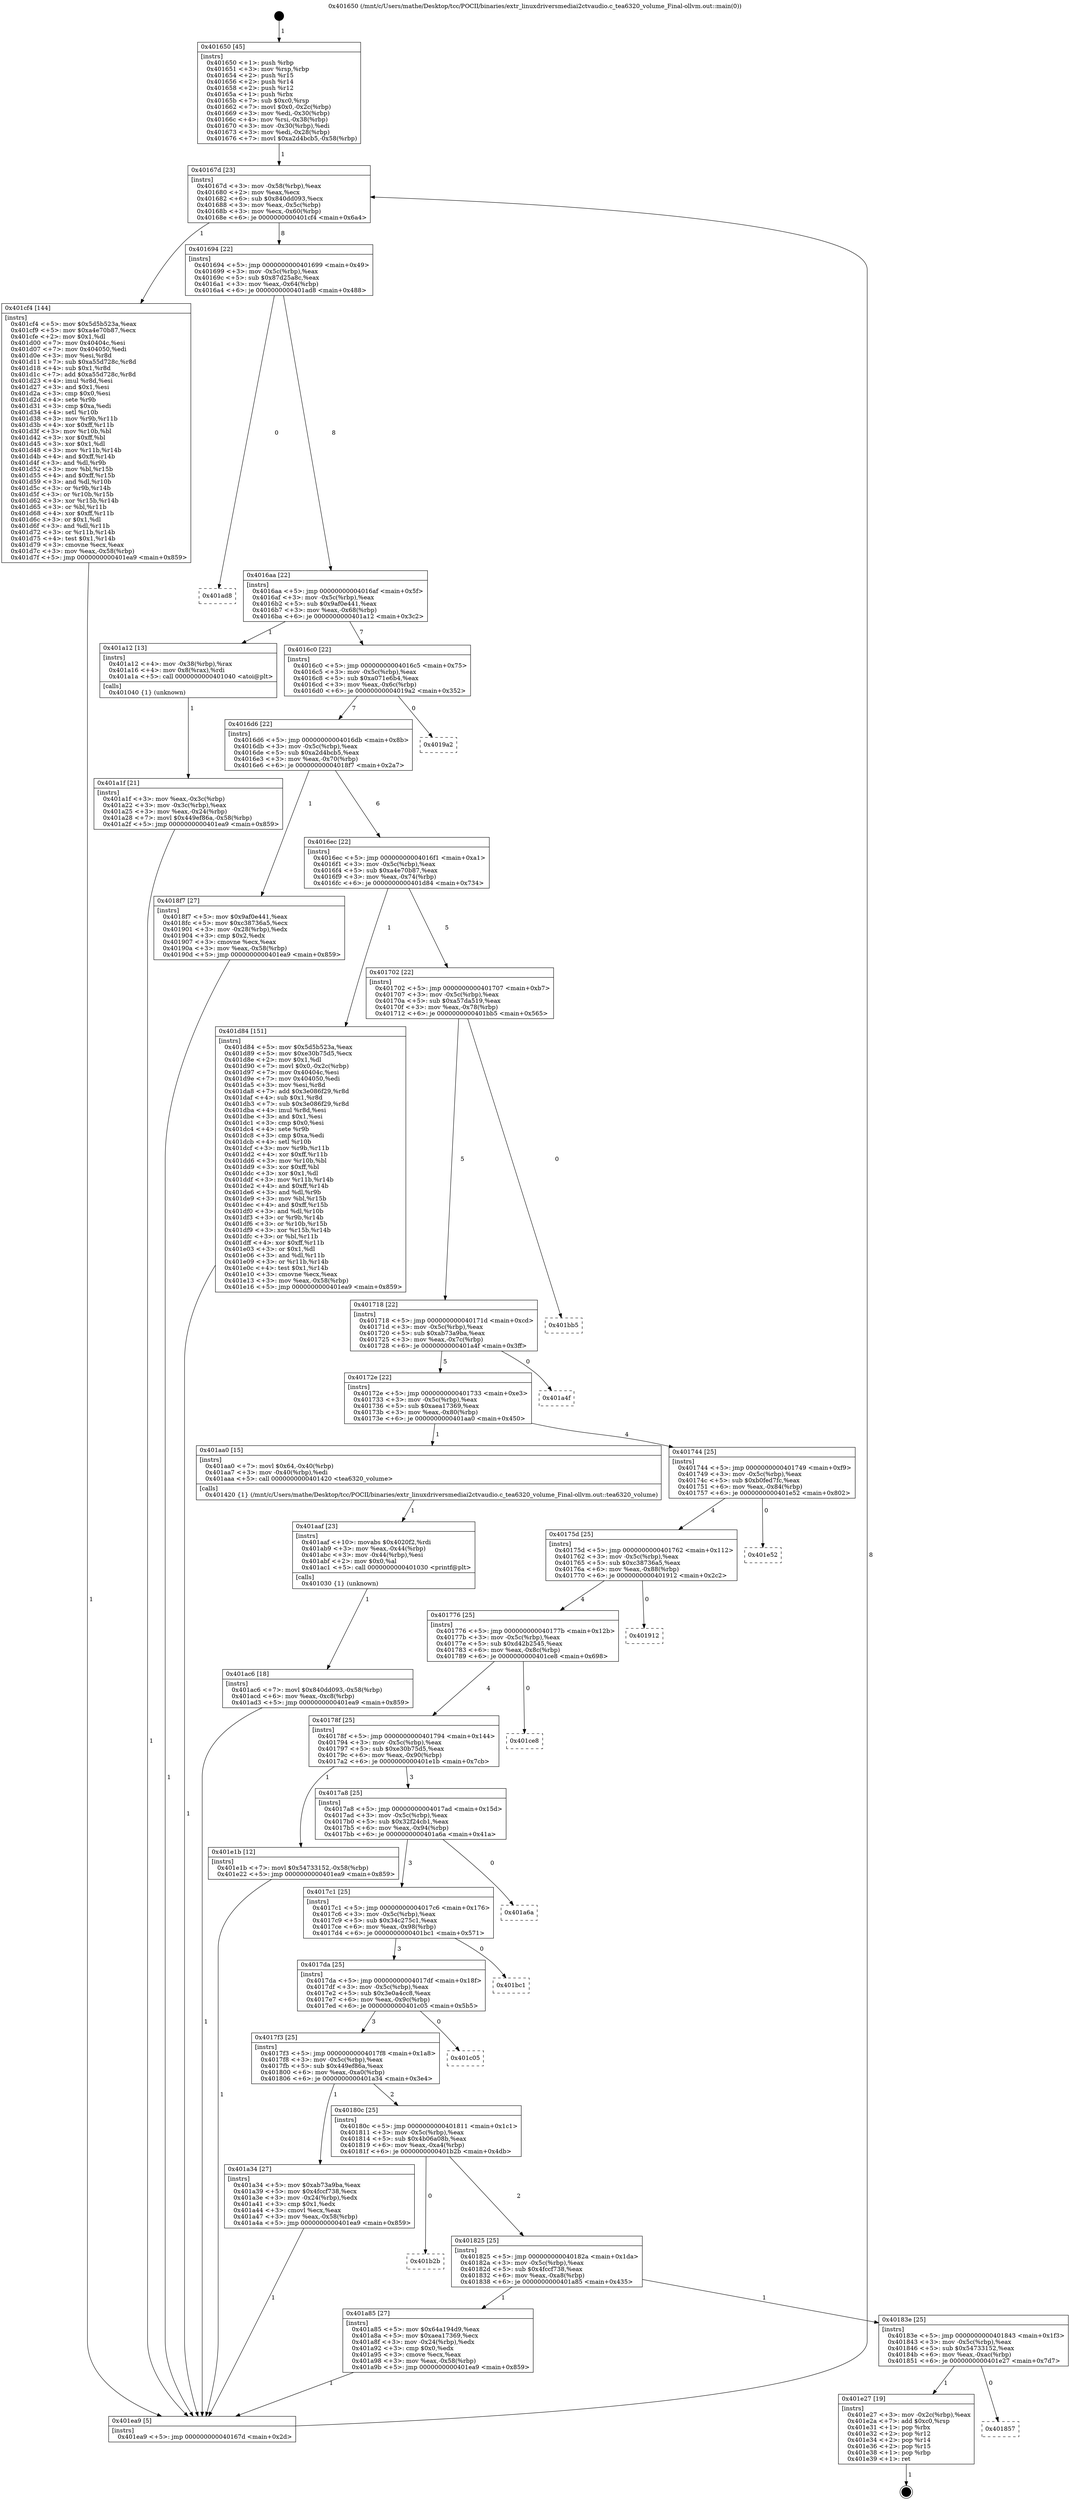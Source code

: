 digraph "0x401650" {
  label = "0x401650 (/mnt/c/Users/mathe/Desktop/tcc/POCII/binaries/extr_linuxdriversmediai2ctvaudio.c_tea6320_volume_Final-ollvm.out::main(0))"
  labelloc = "t"
  node[shape=record]

  Entry [label="",width=0.3,height=0.3,shape=circle,fillcolor=black,style=filled]
  "0x40167d" [label="{
     0x40167d [23]\l
     | [instrs]\l
     &nbsp;&nbsp;0x40167d \<+3\>: mov -0x58(%rbp),%eax\l
     &nbsp;&nbsp;0x401680 \<+2\>: mov %eax,%ecx\l
     &nbsp;&nbsp;0x401682 \<+6\>: sub $0x840dd093,%ecx\l
     &nbsp;&nbsp;0x401688 \<+3\>: mov %eax,-0x5c(%rbp)\l
     &nbsp;&nbsp;0x40168b \<+3\>: mov %ecx,-0x60(%rbp)\l
     &nbsp;&nbsp;0x40168e \<+6\>: je 0000000000401cf4 \<main+0x6a4\>\l
  }"]
  "0x401cf4" [label="{
     0x401cf4 [144]\l
     | [instrs]\l
     &nbsp;&nbsp;0x401cf4 \<+5\>: mov $0x5d5b523a,%eax\l
     &nbsp;&nbsp;0x401cf9 \<+5\>: mov $0xa4e70b87,%ecx\l
     &nbsp;&nbsp;0x401cfe \<+2\>: mov $0x1,%dl\l
     &nbsp;&nbsp;0x401d00 \<+7\>: mov 0x40404c,%esi\l
     &nbsp;&nbsp;0x401d07 \<+7\>: mov 0x404050,%edi\l
     &nbsp;&nbsp;0x401d0e \<+3\>: mov %esi,%r8d\l
     &nbsp;&nbsp;0x401d11 \<+7\>: sub $0xa55d728c,%r8d\l
     &nbsp;&nbsp;0x401d18 \<+4\>: sub $0x1,%r8d\l
     &nbsp;&nbsp;0x401d1c \<+7\>: add $0xa55d728c,%r8d\l
     &nbsp;&nbsp;0x401d23 \<+4\>: imul %r8d,%esi\l
     &nbsp;&nbsp;0x401d27 \<+3\>: and $0x1,%esi\l
     &nbsp;&nbsp;0x401d2a \<+3\>: cmp $0x0,%esi\l
     &nbsp;&nbsp;0x401d2d \<+4\>: sete %r9b\l
     &nbsp;&nbsp;0x401d31 \<+3\>: cmp $0xa,%edi\l
     &nbsp;&nbsp;0x401d34 \<+4\>: setl %r10b\l
     &nbsp;&nbsp;0x401d38 \<+3\>: mov %r9b,%r11b\l
     &nbsp;&nbsp;0x401d3b \<+4\>: xor $0xff,%r11b\l
     &nbsp;&nbsp;0x401d3f \<+3\>: mov %r10b,%bl\l
     &nbsp;&nbsp;0x401d42 \<+3\>: xor $0xff,%bl\l
     &nbsp;&nbsp;0x401d45 \<+3\>: xor $0x1,%dl\l
     &nbsp;&nbsp;0x401d48 \<+3\>: mov %r11b,%r14b\l
     &nbsp;&nbsp;0x401d4b \<+4\>: and $0xff,%r14b\l
     &nbsp;&nbsp;0x401d4f \<+3\>: and %dl,%r9b\l
     &nbsp;&nbsp;0x401d52 \<+3\>: mov %bl,%r15b\l
     &nbsp;&nbsp;0x401d55 \<+4\>: and $0xff,%r15b\l
     &nbsp;&nbsp;0x401d59 \<+3\>: and %dl,%r10b\l
     &nbsp;&nbsp;0x401d5c \<+3\>: or %r9b,%r14b\l
     &nbsp;&nbsp;0x401d5f \<+3\>: or %r10b,%r15b\l
     &nbsp;&nbsp;0x401d62 \<+3\>: xor %r15b,%r14b\l
     &nbsp;&nbsp;0x401d65 \<+3\>: or %bl,%r11b\l
     &nbsp;&nbsp;0x401d68 \<+4\>: xor $0xff,%r11b\l
     &nbsp;&nbsp;0x401d6c \<+3\>: or $0x1,%dl\l
     &nbsp;&nbsp;0x401d6f \<+3\>: and %dl,%r11b\l
     &nbsp;&nbsp;0x401d72 \<+3\>: or %r11b,%r14b\l
     &nbsp;&nbsp;0x401d75 \<+4\>: test $0x1,%r14b\l
     &nbsp;&nbsp;0x401d79 \<+3\>: cmovne %ecx,%eax\l
     &nbsp;&nbsp;0x401d7c \<+3\>: mov %eax,-0x58(%rbp)\l
     &nbsp;&nbsp;0x401d7f \<+5\>: jmp 0000000000401ea9 \<main+0x859\>\l
  }"]
  "0x401694" [label="{
     0x401694 [22]\l
     | [instrs]\l
     &nbsp;&nbsp;0x401694 \<+5\>: jmp 0000000000401699 \<main+0x49\>\l
     &nbsp;&nbsp;0x401699 \<+3\>: mov -0x5c(%rbp),%eax\l
     &nbsp;&nbsp;0x40169c \<+5\>: sub $0x87d25a8c,%eax\l
     &nbsp;&nbsp;0x4016a1 \<+3\>: mov %eax,-0x64(%rbp)\l
     &nbsp;&nbsp;0x4016a4 \<+6\>: je 0000000000401ad8 \<main+0x488\>\l
  }"]
  Exit [label="",width=0.3,height=0.3,shape=circle,fillcolor=black,style=filled,peripheries=2]
  "0x401ad8" [label="{
     0x401ad8\l
  }", style=dashed]
  "0x4016aa" [label="{
     0x4016aa [22]\l
     | [instrs]\l
     &nbsp;&nbsp;0x4016aa \<+5\>: jmp 00000000004016af \<main+0x5f\>\l
     &nbsp;&nbsp;0x4016af \<+3\>: mov -0x5c(%rbp),%eax\l
     &nbsp;&nbsp;0x4016b2 \<+5\>: sub $0x9af0e441,%eax\l
     &nbsp;&nbsp;0x4016b7 \<+3\>: mov %eax,-0x68(%rbp)\l
     &nbsp;&nbsp;0x4016ba \<+6\>: je 0000000000401a12 \<main+0x3c2\>\l
  }"]
  "0x401857" [label="{
     0x401857\l
  }", style=dashed]
  "0x401a12" [label="{
     0x401a12 [13]\l
     | [instrs]\l
     &nbsp;&nbsp;0x401a12 \<+4\>: mov -0x38(%rbp),%rax\l
     &nbsp;&nbsp;0x401a16 \<+4\>: mov 0x8(%rax),%rdi\l
     &nbsp;&nbsp;0x401a1a \<+5\>: call 0000000000401040 \<atoi@plt\>\l
     | [calls]\l
     &nbsp;&nbsp;0x401040 \{1\} (unknown)\l
  }"]
  "0x4016c0" [label="{
     0x4016c0 [22]\l
     | [instrs]\l
     &nbsp;&nbsp;0x4016c0 \<+5\>: jmp 00000000004016c5 \<main+0x75\>\l
     &nbsp;&nbsp;0x4016c5 \<+3\>: mov -0x5c(%rbp),%eax\l
     &nbsp;&nbsp;0x4016c8 \<+5\>: sub $0xa071e6b4,%eax\l
     &nbsp;&nbsp;0x4016cd \<+3\>: mov %eax,-0x6c(%rbp)\l
     &nbsp;&nbsp;0x4016d0 \<+6\>: je 00000000004019a2 \<main+0x352\>\l
  }"]
  "0x401e27" [label="{
     0x401e27 [19]\l
     | [instrs]\l
     &nbsp;&nbsp;0x401e27 \<+3\>: mov -0x2c(%rbp),%eax\l
     &nbsp;&nbsp;0x401e2a \<+7\>: add $0xc0,%rsp\l
     &nbsp;&nbsp;0x401e31 \<+1\>: pop %rbx\l
     &nbsp;&nbsp;0x401e32 \<+2\>: pop %r12\l
     &nbsp;&nbsp;0x401e34 \<+2\>: pop %r14\l
     &nbsp;&nbsp;0x401e36 \<+2\>: pop %r15\l
     &nbsp;&nbsp;0x401e38 \<+1\>: pop %rbp\l
     &nbsp;&nbsp;0x401e39 \<+1\>: ret\l
  }"]
  "0x4019a2" [label="{
     0x4019a2\l
  }", style=dashed]
  "0x4016d6" [label="{
     0x4016d6 [22]\l
     | [instrs]\l
     &nbsp;&nbsp;0x4016d6 \<+5\>: jmp 00000000004016db \<main+0x8b\>\l
     &nbsp;&nbsp;0x4016db \<+3\>: mov -0x5c(%rbp),%eax\l
     &nbsp;&nbsp;0x4016de \<+5\>: sub $0xa2d4bcb5,%eax\l
     &nbsp;&nbsp;0x4016e3 \<+3\>: mov %eax,-0x70(%rbp)\l
     &nbsp;&nbsp;0x4016e6 \<+6\>: je 00000000004018f7 \<main+0x2a7\>\l
  }"]
  "0x401ac6" [label="{
     0x401ac6 [18]\l
     | [instrs]\l
     &nbsp;&nbsp;0x401ac6 \<+7\>: movl $0x840dd093,-0x58(%rbp)\l
     &nbsp;&nbsp;0x401acd \<+6\>: mov %eax,-0xc8(%rbp)\l
     &nbsp;&nbsp;0x401ad3 \<+5\>: jmp 0000000000401ea9 \<main+0x859\>\l
  }"]
  "0x4018f7" [label="{
     0x4018f7 [27]\l
     | [instrs]\l
     &nbsp;&nbsp;0x4018f7 \<+5\>: mov $0x9af0e441,%eax\l
     &nbsp;&nbsp;0x4018fc \<+5\>: mov $0xc38736a5,%ecx\l
     &nbsp;&nbsp;0x401901 \<+3\>: mov -0x28(%rbp),%edx\l
     &nbsp;&nbsp;0x401904 \<+3\>: cmp $0x2,%edx\l
     &nbsp;&nbsp;0x401907 \<+3\>: cmovne %ecx,%eax\l
     &nbsp;&nbsp;0x40190a \<+3\>: mov %eax,-0x58(%rbp)\l
     &nbsp;&nbsp;0x40190d \<+5\>: jmp 0000000000401ea9 \<main+0x859\>\l
  }"]
  "0x4016ec" [label="{
     0x4016ec [22]\l
     | [instrs]\l
     &nbsp;&nbsp;0x4016ec \<+5\>: jmp 00000000004016f1 \<main+0xa1\>\l
     &nbsp;&nbsp;0x4016f1 \<+3\>: mov -0x5c(%rbp),%eax\l
     &nbsp;&nbsp;0x4016f4 \<+5\>: sub $0xa4e70b87,%eax\l
     &nbsp;&nbsp;0x4016f9 \<+3\>: mov %eax,-0x74(%rbp)\l
     &nbsp;&nbsp;0x4016fc \<+6\>: je 0000000000401d84 \<main+0x734\>\l
  }"]
  "0x401ea9" [label="{
     0x401ea9 [5]\l
     | [instrs]\l
     &nbsp;&nbsp;0x401ea9 \<+5\>: jmp 000000000040167d \<main+0x2d\>\l
  }"]
  "0x401650" [label="{
     0x401650 [45]\l
     | [instrs]\l
     &nbsp;&nbsp;0x401650 \<+1\>: push %rbp\l
     &nbsp;&nbsp;0x401651 \<+3\>: mov %rsp,%rbp\l
     &nbsp;&nbsp;0x401654 \<+2\>: push %r15\l
     &nbsp;&nbsp;0x401656 \<+2\>: push %r14\l
     &nbsp;&nbsp;0x401658 \<+2\>: push %r12\l
     &nbsp;&nbsp;0x40165a \<+1\>: push %rbx\l
     &nbsp;&nbsp;0x40165b \<+7\>: sub $0xc0,%rsp\l
     &nbsp;&nbsp;0x401662 \<+7\>: movl $0x0,-0x2c(%rbp)\l
     &nbsp;&nbsp;0x401669 \<+3\>: mov %edi,-0x30(%rbp)\l
     &nbsp;&nbsp;0x40166c \<+4\>: mov %rsi,-0x38(%rbp)\l
     &nbsp;&nbsp;0x401670 \<+3\>: mov -0x30(%rbp),%edi\l
     &nbsp;&nbsp;0x401673 \<+3\>: mov %edi,-0x28(%rbp)\l
     &nbsp;&nbsp;0x401676 \<+7\>: movl $0xa2d4bcb5,-0x58(%rbp)\l
  }"]
  "0x401a1f" [label="{
     0x401a1f [21]\l
     | [instrs]\l
     &nbsp;&nbsp;0x401a1f \<+3\>: mov %eax,-0x3c(%rbp)\l
     &nbsp;&nbsp;0x401a22 \<+3\>: mov -0x3c(%rbp),%eax\l
     &nbsp;&nbsp;0x401a25 \<+3\>: mov %eax,-0x24(%rbp)\l
     &nbsp;&nbsp;0x401a28 \<+7\>: movl $0x449ef86a,-0x58(%rbp)\l
     &nbsp;&nbsp;0x401a2f \<+5\>: jmp 0000000000401ea9 \<main+0x859\>\l
  }"]
  "0x401aaf" [label="{
     0x401aaf [23]\l
     | [instrs]\l
     &nbsp;&nbsp;0x401aaf \<+10\>: movabs $0x4020f2,%rdi\l
     &nbsp;&nbsp;0x401ab9 \<+3\>: mov %eax,-0x44(%rbp)\l
     &nbsp;&nbsp;0x401abc \<+3\>: mov -0x44(%rbp),%esi\l
     &nbsp;&nbsp;0x401abf \<+2\>: mov $0x0,%al\l
     &nbsp;&nbsp;0x401ac1 \<+5\>: call 0000000000401030 \<printf@plt\>\l
     | [calls]\l
     &nbsp;&nbsp;0x401030 \{1\} (unknown)\l
  }"]
  "0x401d84" [label="{
     0x401d84 [151]\l
     | [instrs]\l
     &nbsp;&nbsp;0x401d84 \<+5\>: mov $0x5d5b523a,%eax\l
     &nbsp;&nbsp;0x401d89 \<+5\>: mov $0xe30b75d5,%ecx\l
     &nbsp;&nbsp;0x401d8e \<+2\>: mov $0x1,%dl\l
     &nbsp;&nbsp;0x401d90 \<+7\>: movl $0x0,-0x2c(%rbp)\l
     &nbsp;&nbsp;0x401d97 \<+7\>: mov 0x40404c,%esi\l
     &nbsp;&nbsp;0x401d9e \<+7\>: mov 0x404050,%edi\l
     &nbsp;&nbsp;0x401da5 \<+3\>: mov %esi,%r8d\l
     &nbsp;&nbsp;0x401da8 \<+7\>: add $0x3e086f29,%r8d\l
     &nbsp;&nbsp;0x401daf \<+4\>: sub $0x1,%r8d\l
     &nbsp;&nbsp;0x401db3 \<+7\>: sub $0x3e086f29,%r8d\l
     &nbsp;&nbsp;0x401dba \<+4\>: imul %r8d,%esi\l
     &nbsp;&nbsp;0x401dbe \<+3\>: and $0x1,%esi\l
     &nbsp;&nbsp;0x401dc1 \<+3\>: cmp $0x0,%esi\l
     &nbsp;&nbsp;0x401dc4 \<+4\>: sete %r9b\l
     &nbsp;&nbsp;0x401dc8 \<+3\>: cmp $0xa,%edi\l
     &nbsp;&nbsp;0x401dcb \<+4\>: setl %r10b\l
     &nbsp;&nbsp;0x401dcf \<+3\>: mov %r9b,%r11b\l
     &nbsp;&nbsp;0x401dd2 \<+4\>: xor $0xff,%r11b\l
     &nbsp;&nbsp;0x401dd6 \<+3\>: mov %r10b,%bl\l
     &nbsp;&nbsp;0x401dd9 \<+3\>: xor $0xff,%bl\l
     &nbsp;&nbsp;0x401ddc \<+3\>: xor $0x1,%dl\l
     &nbsp;&nbsp;0x401ddf \<+3\>: mov %r11b,%r14b\l
     &nbsp;&nbsp;0x401de2 \<+4\>: and $0xff,%r14b\l
     &nbsp;&nbsp;0x401de6 \<+3\>: and %dl,%r9b\l
     &nbsp;&nbsp;0x401de9 \<+3\>: mov %bl,%r15b\l
     &nbsp;&nbsp;0x401dec \<+4\>: and $0xff,%r15b\l
     &nbsp;&nbsp;0x401df0 \<+3\>: and %dl,%r10b\l
     &nbsp;&nbsp;0x401df3 \<+3\>: or %r9b,%r14b\l
     &nbsp;&nbsp;0x401df6 \<+3\>: or %r10b,%r15b\l
     &nbsp;&nbsp;0x401df9 \<+3\>: xor %r15b,%r14b\l
     &nbsp;&nbsp;0x401dfc \<+3\>: or %bl,%r11b\l
     &nbsp;&nbsp;0x401dff \<+4\>: xor $0xff,%r11b\l
     &nbsp;&nbsp;0x401e03 \<+3\>: or $0x1,%dl\l
     &nbsp;&nbsp;0x401e06 \<+3\>: and %dl,%r11b\l
     &nbsp;&nbsp;0x401e09 \<+3\>: or %r11b,%r14b\l
     &nbsp;&nbsp;0x401e0c \<+4\>: test $0x1,%r14b\l
     &nbsp;&nbsp;0x401e10 \<+3\>: cmovne %ecx,%eax\l
     &nbsp;&nbsp;0x401e13 \<+3\>: mov %eax,-0x58(%rbp)\l
     &nbsp;&nbsp;0x401e16 \<+5\>: jmp 0000000000401ea9 \<main+0x859\>\l
  }"]
  "0x401702" [label="{
     0x401702 [22]\l
     | [instrs]\l
     &nbsp;&nbsp;0x401702 \<+5\>: jmp 0000000000401707 \<main+0xb7\>\l
     &nbsp;&nbsp;0x401707 \<+3\>: mov -0x5c(%rbp),%eax\l
     &nbsp;&nbsp;0x40170a \<+5\>: sub $0xa57da519,%eax\l
     &nbsp;&nbsp;0x40170f \<+3\>: mov %eax,-0x78(%rbp)\l
     &nbsp;&nbsp;0x401712 \<+6\>: je 0000000000401bb5 \<main+0x565\>\l
  }"]
  "0x40183e" [label="{
     0x40183e [25]\l
     | [instrs]\l
     &nbsp;&nbsp;0x40183e \<+5\>: jmp 0000000000401843 \<main+0x1f3\>\l
     &nbsp;&nbsp;0x401843 \<+3\>: mov -0x5c(%rbp),%eax\l
     &nbsp;&nbsp;0x401846 \<+5\>: sub $0x54733152,%eax\l
     &nbsp;&nbsp;0x40184b \<+6\>: mov %eax,-0xac(%rbp)\l
     &nbsp;&nbsp;0x401851 \<+6\>: je 0000000000401e27 \<main+0x7d7\>\l
  }"]
  "0x401bb5" [label="{
     0x401bb5\l
  }", style=dashed]
  "0x401718" [label="{
     0x401718 [22]\l
     | [instrs]\l
     &nbsp;&nbsp;0x401718 \<+5\>: jmp 000000000040171d \<main+0xcd\>\l
     &nbsp;&nbsp;0x40171d \<+3\>: mov -0x5c(%rbp),%eax\l
     &nbsp;&nbsp;0x401720 \<+5\>: sub $0xab73a9ba,%eax\l
     &nbsp;&nbsp;0x401725 \<+3\>: mov %eax,-0x7c(%rbp)\l
     &nbsp;&nbsp;0x401728 \<+6\>: je 0000000000401a4f \<main+0x3ff\>\l
  }"]
  "0x401a85" [label="{
     0x401a85 [27]\l
     | [instrs]\l
     &nbsp;&nbsp;0x401a85 \<+5\>: mov $0x64a194d9,%eax\l
     &nbsp;&nbsp;0x401a8a \<+5\>: mov $0xaea17369,%ecx\l
     &nbsp;&nbsp;0x401a8f \<+3\>: mov -0x24(%rbp),%edx\l
     &nbsp;&nbsp;0x401a92 \<+3\>: cmp $0x0,%edx\l
     &nbsp;&nbsp;0x401a95 \<+3\>: cmove %ecx,%eax\l
     &nbsp;&nbsp;0x401a98 \<+3\>: mov %eax,-0x58(%rbp)\l
     &nbsp;&nbsp;0x401a9b \<+5\>: jmp 0000000000401ea9 \<main+0x859\>\l
  }"]
  "0x401a4f" [label="{
     0x401a4f\l
  }", style=dashed]
  "0x40172e" [label="{
     0x40172e [22]\l
     | [instrs]\l
     &nbsp;&nbsp;0x40172e \<+5\>: jmp 0000000000401733 \<main+0xe3\>\l
     &nbsp;&nbsp;0x401733 \<+3\>: mov -0x5c(%rbp),%eax\l
     &nbsp;&nbsp;0x401736 \<+5\>: sub $0xaea17369,%eax\l
     &nbsp;&nbsp;0x40173b \<+3\>: mov %eax,-0x80(%rbp)\l
     &nbsp;&nbsp;0x40173e \<+6\>: je 0000000000401aa0 \<main+0x450\>\l
  }"]
  "0x401825" [label="{
     0x401825 [25]\l
     | [instrs]\l
     &nbsp;&nbsp;0x401825 \<+5\>: jmp 000000000040182a \<main+0x1da\>\l
     &nbsp;&nbsp;0x40182a \<+3\>: mov -0x5c(%rbp),%eax\l
     &nbsp;&nbsp;0x40182d \<+5\>: sub $0x4fccf738,%eax\l
     &nbsp;&nbsp;0x401832 \<+6\>: mov %eax,-0xa8(%rbp)\l
     &nbsp;&nbsp;0x401838 \<+6\>: je 0000000000401a85 \<main+0x435\>\l
  }"]
  "0x401aa0" [label="{
     0x401aa0 [15]\l
     | [instrs]\l
     &nbsp;&nbsp;0x401aa0 \<+7\>: movl $0x64,-0x40(%rbp)\l
     &nbsp;&nbsp;0x401aa7 \<+3\>: mov -0x40(%rbp),%edi\l
     &nbsp;&nbsp;0x401aaa \<+5\>: call 0000000000401420 \<tea6320_volume\>\l
     | [calls]\l
     &nbsp;&nbsp;0x401420 \{1\} (/mnt/c/Users/mathe/Desktop/tcc/POCII/binaries/extr_linuxdriversmediai2ctvaudio.c_tea6320_volume_Final-ollvm.out::tea6320_volume)\l
  }"]
  "0x401744" [label="{
     0x401744 [25]\l
     | [instrs]\l
     &nbsp;&nbsp;0x401744 \<+5\>: jmp 0000000000401749 \<main+0xf9\>\l
     &nbsp;&nbsp;0x401749 \<+3\>: mov -0x5c(%rbp),%eax\l
     &nbsp;&nbsp;0x40174c \<+5\>: sub $0xb0fed7fc,%eax\l
     &nbsp;&nbsp;0x401751 \<+6\>: mov %eax,-0x84(%rbp)\l
     &nbsp;&nbsp;0x401757 \<+6\>: je 0000000000401e52 \<main+0x802\>\l
  }"]
  "0x401b2b" [label="{
     0x401b2b\l
  }", style=dashed]
  "0x401e52" [label="{
     0x401e52\l
  }", style=dashed]
  "0x40175d" [label="{
     0x40175d [25]\l
     | [instrs]\l
     &nbsp;&nbsp;0x40175d \<+5\>: jmp 0000000000401762 \<main+0x112\>\l
     &nbsp;&nbsp;0x401762 \<+3\>: mov -0x5c(%rbp),%eax\l
     &nbsp;&nbsp;0x401765 \<+5\>: sub $0xc38736a5,%eax\l
     &nbsp;&nbsp;0x40176a \<+6\>: mov %eax,-0x88(%rbp)\l
     &nbsp;&nbsp;0x401770 \<+6\>: je 0000000000401912 \<main+0x2c2\>\l
  }"]
  "0x40180c" [label="{
     0x40180c [25]\l
     | [instrs]\l
     &nbsp;&nbsp;0x40180c \<+5\>: jmp 0000000000401811 \<main+0x1c1\>\l
     &nbsp;&nbsp;0x401811 \<+3\>: mov -0x5c(%rbp),%eax\l
     &nbsp;&nbsp;0x401814 \<+5\>: sub $0x4b06a08b,%eax\l
     &nbsp;&nbsp;0x401819 \<+6\>: mov %eax,-0xa4(%rbp)\l
     &nbsp;&nbsp;0x40181f \<+6\>: je 0000000000401b2b \<main+0x4db\>\l
  }"]
  "0x401912" [label="{
     0x401912\l
  }", style=dashed]
  "0x401776" [label="{
     0x401776 [25]\l
     | [instrs]\l
     &nbsp;&nbsp;0x401776 \<+5\>: jmp 000000000040177b \<main+0x12b\>\l
     &nbsp;&nbsp;0x40177b \<+3\>: mov -0x5c(%rbp),%eax\l
     &nbsp;&nbsp;0x40177e \<+5\>: sub $0xd42b2545,%eax\l
     &nbsp;&nbsp;0x401783 \<+6\>: mov %eax,-0x8c(%rbp)\l
     &nbsp;&nbsp;0x401789 \<+6\>: je 0000000000401ce8 \<main+0x698\>\l
  }"]
  "0x401a34" [label="{
     0x401a34 [27]\l
     | [instrs]\l
     &nbsp;&nbsp;0x401a34 \<+5\>: mov $0xab73a9ba,%eax\l
     &nbsp;&nbsp;0x401a39 \<+5\>: mov $0x4fccf738,%ecx\l
     &nbsp;&nbsp;0x401a3e \<+3\>: mov -0x24(%rbp),%edx\l
     &nbsp;&nbsp;0x401a41 \<+3\>: cmp $0x1,%edx\l
     &nbsp;&nbsp;0x401a44 \<+3\>: cmovl %ecx,%eax\l
     &nbsp;&nbsp;0x401a47 \<+3\>: mov %eax,-0x58(%rbp)\l
     &nbsp;&nbsp;0x401a4a \<+5\>: jmp 0000000000401ea9 \<main+0x859\>\l
  }"]
  "0x401ce8" [label="{
     0x401ce8\l
  }", style=dashed]
  "0x40178f" [label="{
     0x40178f [25]\l
     | [instrs]\l
     &nbsp;&nbsp;0x40178f \<+5\>: jmp 0000000000401794 \<main+0x144\>\l
     &nbsp;&nbsp;0x401794 \<+3\>: mov -0x5c(%rbp),%eax\l
     &nbsp;&nbsp;0x401797 \<+5\>: sub $0xe30b75d5,%eax\l
     &nbsp;&nbsp;0x40179c \<+6\>: mov %eax,-0x90(%rbp)\l
     &nbsp;&nbsp;0x4017a2 \<+6\>: je 0000000000401e1b \<main+0x7cb\>\l
  }"]
  "0x4017f3" [label="{
     0x4017f3 [25]\l
     | [instrs]\l
     &nbsp;&nbsp;0x4017f3 \<+5\>: jmp 00000000004017f8 \<main+0x1a8\>\l
     &nbsp;&nbsp;0x4017f8 \<+3\>: mov -0x5c(%rbp),%eax\l
     &nbsp;&nbsp;0x4017fb \<+5\>: sub $0x449ef86a,%eax\l
     &nbsp;&nbsp;0x401800 \<+6\>: mov %eax,-0xa0(%rbp)\l
     &nbsp;&nbsp;0x401806 \<+6\>: je 0000000000401a34 \<main+0x3e4\>\l
  }"]
  "0x401e1b" [label="{
     0x401e1b [12]\l
     | [instrs]\l
     &nbsp;&nbsp;0x401e1b \<+7\>: movl $0x54733152,-0x58(%rbp)\l
     &nbsp;&nbsp;0x401e22 \<+5\>: jmp 0000000000401ea9 \<main+0x859\>\l
  }"]
  "0x4017a8" [label="{
     0x4017a8 [25]\l
     | [instrs]\l
     &nbsp;&nbsp;0x4017a8 \<+5\>: jmp 00000000004017ad \<main+0x15d\>\l
     &nbsp;&nbsp;0x4017ad \<+3\>: mov -0x5c(%rbp),%eax\l
     &nbsp;&nbsp;0x4017b0 \<+5\>: sub $0x32f24cb1,%eax\l
     &nbsp;&nbsp;0x4017b5 \<+6\>: mov %eax,-0x94(%rbp)\l
     &nbsp;&nbsp;0x4017bb \<+6\>: je 0000000000401a6a \<main+0x41a\>\l
  }"]
  "0x401c05" [label="{
     0x401c05\l
  }", style=dashed]
  "0x401a6a" [label="{
     0x401a6a\l
  }", style=dashed]
  "0x4017c1" [label="{
     0x4017c1 [25]\l
     | [instrs]\l
     &nbsp;&nbsp;0x4017c1 \<+5\>: jmp 00000000004017c6 \<main+0x176\>\l
     &nbsp;&nbsp;0x4017c6 \<+3\>: mov -0x5c(%rbp),%eax\l
     &nbsp;&nbsp;0x4017c9 \<+5\>: sub $0x34c275c1,%eax\l
     &nbsp;&nbsp;0x4017ce \<+6\>: mov %eax,-0x98(%rbp)\l
     &nbsp;&nbsp;0x4017d4 \<+6\>: je 0000000000401bc1 \<main+0x571\>\l
  }"]
  "0x4017da" [label="{
     0x4017da [25]\l
     | [instrs]\l
     &nbsp;&nbsp;0x4017da \<+5\>: jmp 00000000004017df \<main+0x18f\>\l
     &nbsp;&nbsp;0x4017df \<+3\>: mov -0x5c(%rbp),%eax\l
     &nbsp;&nbsp;0x4017e2 \<+5\>: sub $0x3e0a4cc8,%eax\l
     &nbsp;&nbsp;0x4017e7 \<+6\>: mov %eax,-0x9c(%rbp)\l
     &nbsp;&nbsp;0x4017ed \<+6\>: je 0000000000401c05 \<main+0x5b5\>\l
  }"]
  "0x401bc1" [label="{
     0x401bc1\l
  }", style=dashed]
  Entry -> "0x401650" [label=" 1"]
  "0x40167d" -> "0x401cf4" [label=" 1"]
  "0x40167d" -> "0x401694" [label=" 8"]
  "0x401e27" -> Exit [label=" 1"]
  "0x401694" -> "0x401ad8" [label=" 0"]
  "0x401694" -> "0x4016aa" [label=" 8"]
  "0x40183e" -> "0x401857" [label=" 0"]
  "0x4016aa" -> "0x401a12" [label=" 1"]
  "0x4016aa" -> "0x4016c0" [label=" 7"]
  "0x40183e" -> "0x401e27" [label=" 1"]
  "0x4016c0" -> "0x4019a2" [label=" 0"]
  "0x4016c0" -> "0x4016d6" [label=" 7"]
  "0x401e1b" -> "0x401ea9" [label=" 1"]
  "0x4016d6" -> "0x4018f7" [label=" 1"]
  "0x4016d6" -> "0x4016ec" [label=" 6"]
  "0x4018f7" -> "0x401ea9" [label=" 1"]
  "0x401650" -> "0x40167d" [label=" 1"]
  "0x401ea9" -> "0x40167d" [label=" 8"]
  "0x401a12" -> "0x401a1f" [label=" 1"]
  "0x401a1f" -> "0x401ea9" [label=" 1"]
  "0x401d84" -> "0x401ea9" [label=" 1"]
  "0x4016ec" -> "0x401d84" [label=" 1"]
  "0x4016ec" -> "0x401702" [label=" 5"]
  "0x401cf4" -> "0x401ea9" [label=" 1"]
  "0x401702" -> "0x401bb5" [label=" 0"]
  "0x401702" -> "0x401718" [label=" 5"]
  "0x401ac6" -> "0x401ea9" [label=" 1"]
  "0x401718" -> "0x401a4f" [label=" 0"]
  "0x401718" -> "0x40172e" [label=" 5"]
  "0x401aaf" -> "0x401ac6" [label=" 1"]
  "0x40172e" -> "0x401aa0" [label=" 1"]
  "0x40172e" -> "0x401744" [label=" 4"]
  "0x401a85" -> "0x401ea9" [label=" 1"]
  "0x401744" -> "0x401e52" [label=" 0"]
  "0x401744" -> "0x40175d" [label=" 4"]
  "0x401825" -> "0x40183e" [label=" 1"]
  "0x40175d" -> "0x401912" [label=" 0"]
  "0x40175d" -> "0x401776" [label=" 4"]
  "0x401aa0" -> "0x401aaf" [label=" 1"]
  "0x401776" -> "0x401ce8" [label=" 0"]
  "0x401776" -> "0x40178f" [label=" 4"]
  "0x40180c" -> "0x401825" [label=" 2"]
  "0x40178f" -> "0x401e1b" [label=" 1"]
  "0x40178f" -> "0x4017a8" [label=" 3"]
  "0x401825" -> "0x401a85" [label=" 1"]
  "0x4017a8" -> "0x401a6a" [label=" 0"]
  "0x4017a8" -> "0x4017c1" [label=" 3"]
  "0x401a34" -> "0x401ea9" [label=" 1"]
  "0x4017c1" -> "0x401bc1" [label=" 0"]
  "0x4017c1" -> "0x4017da" [label=" 3"]
  "0x4017f3" -> "0x40180c" [label=" 2"]
  "0x4017da" -> "0x401c05" [label=" 0"]
  "0x4017da" -> "0x4017f3" [label=" 3"]
  "0x40180c" -> "0x401b2b" [label=" 0"]
  "0x4017f3" -> "0x401a34" [label=" 1"]
}
